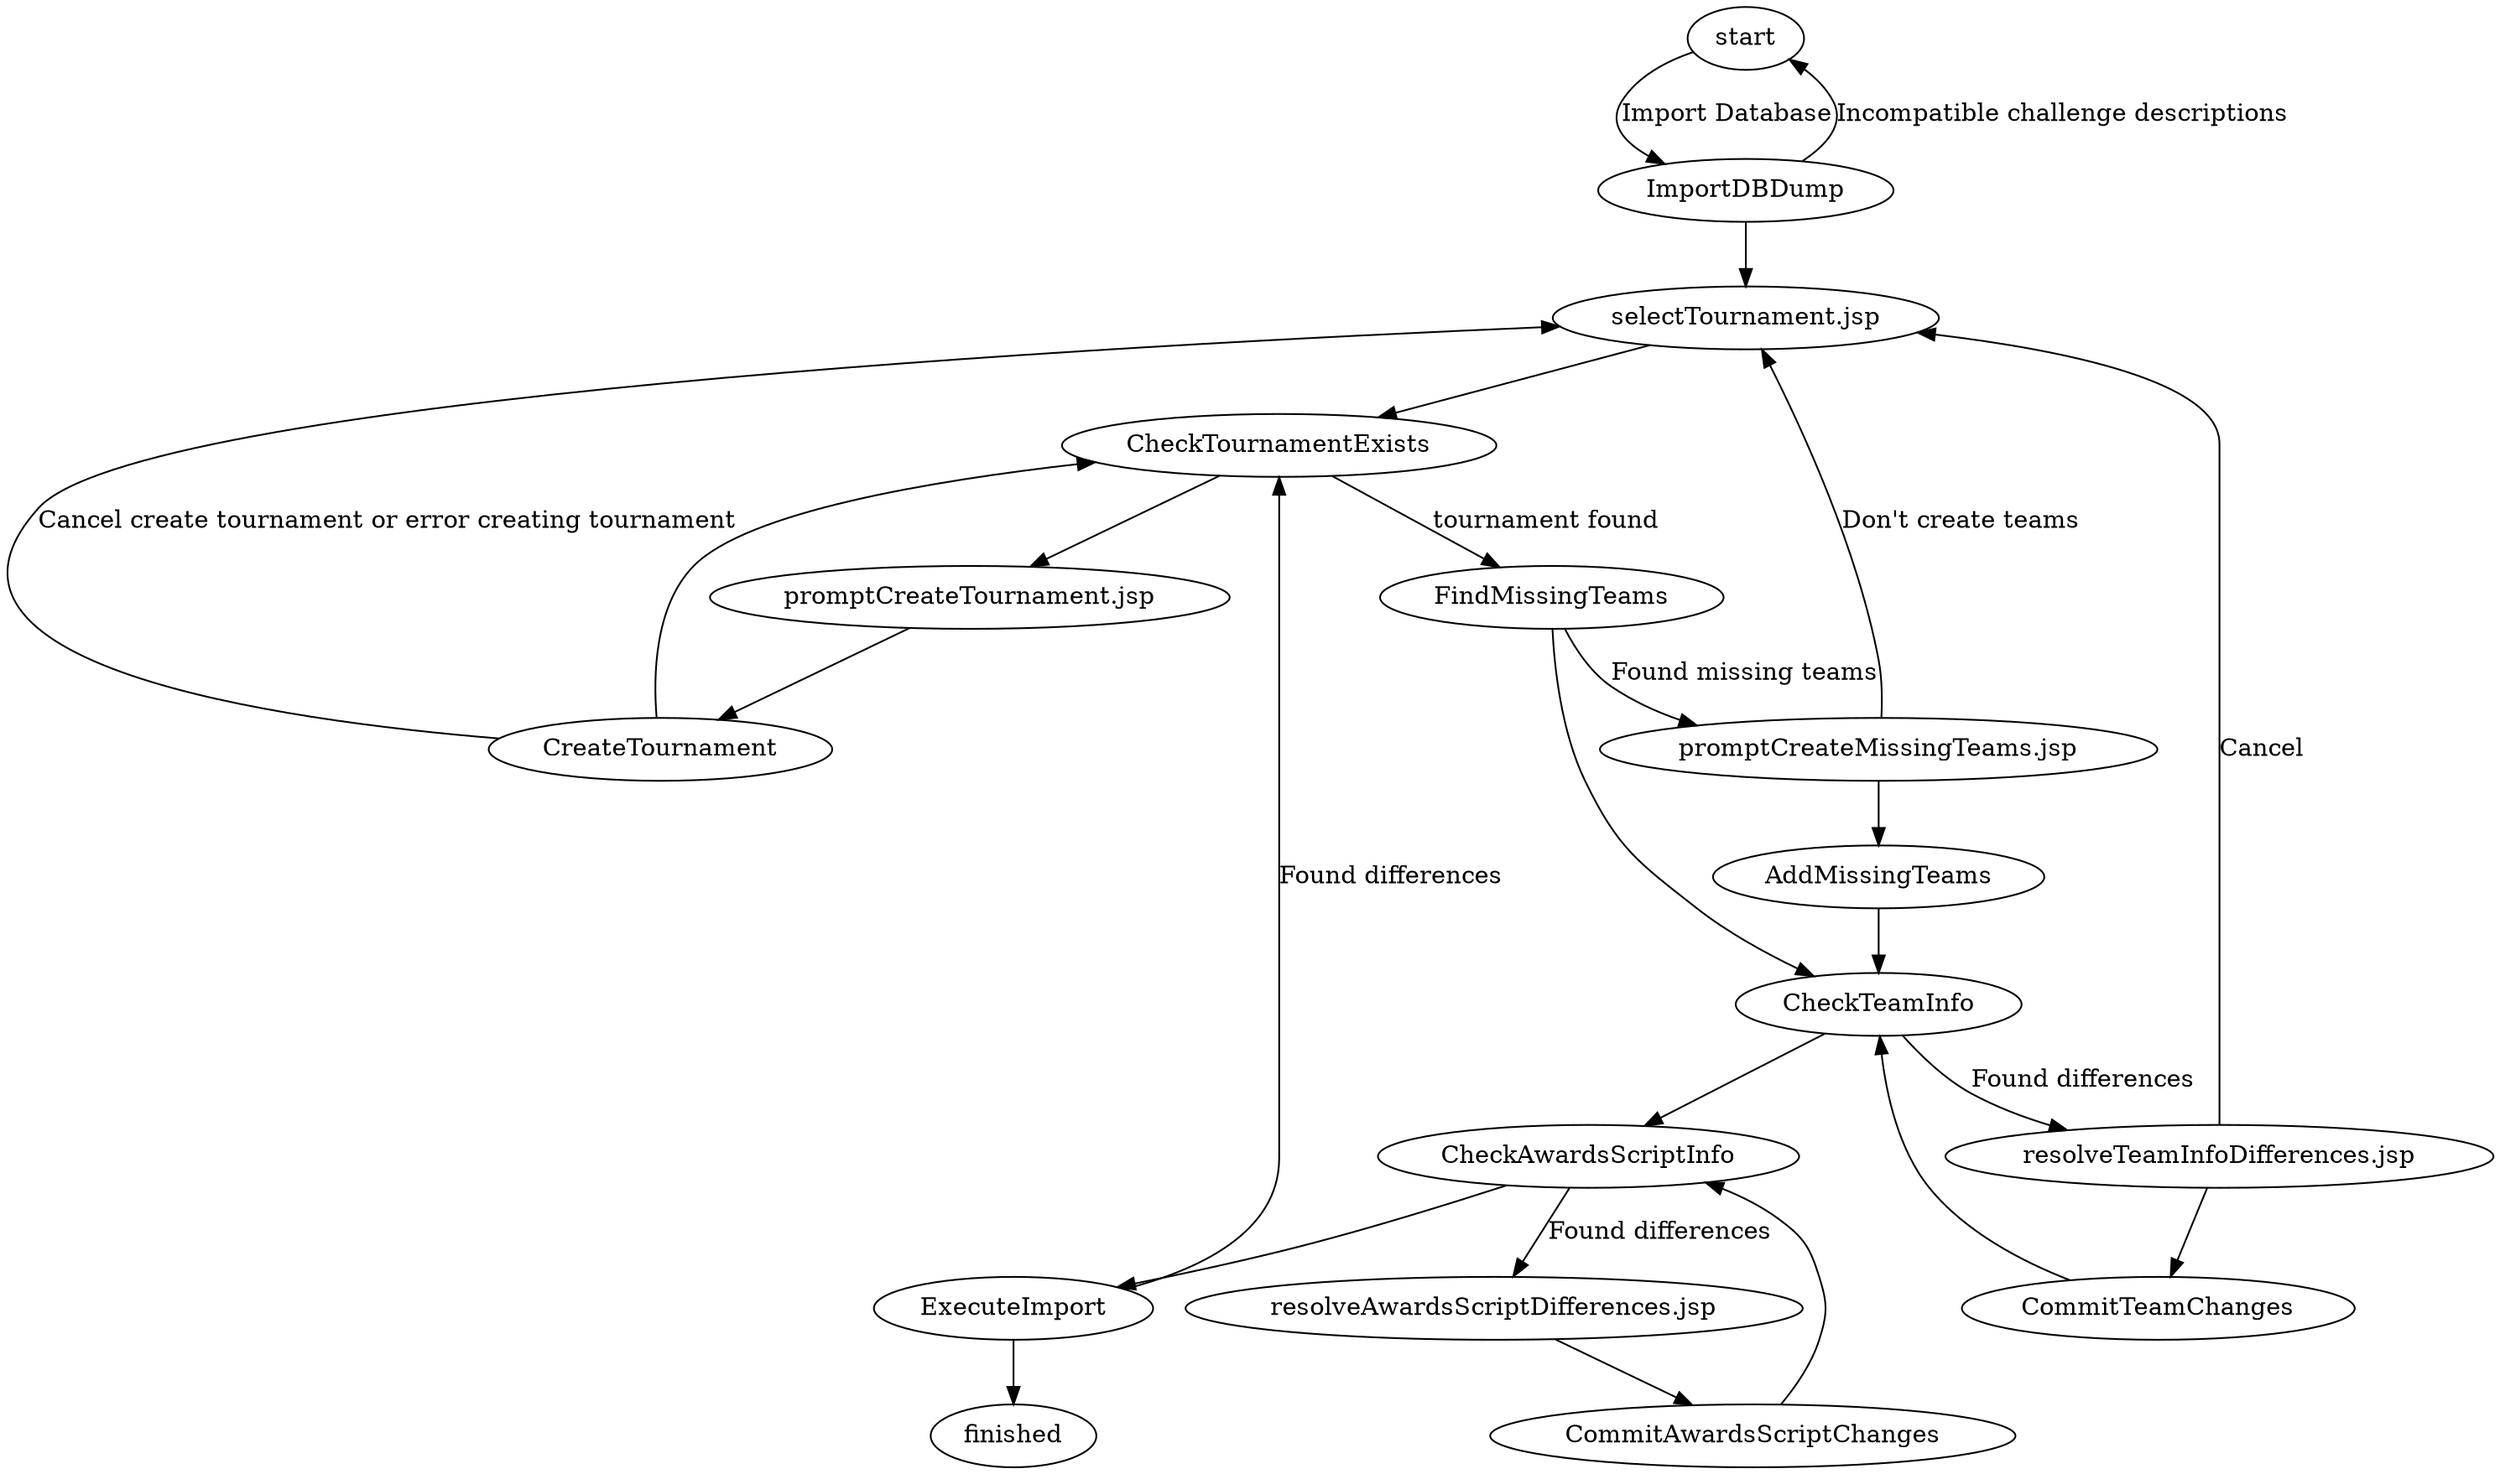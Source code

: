 digraph import_database {

"start" -> ImportDBDump [label="Import Database"];

ImportDBDump -> "selectTournament.jsp";

ImportDBDump -> "start" [label="Incompatible challenge descriptions"]

"selectTournament.jsp" -> CheckTournamentExists;

CheckTournamentExists -> "promptCreateTournament.jsp";

CheckTournamentExists -> FindMissingTeams [label="tournament found"];

"promptCreateTournament.jsp" -> CreateTournament;

CreateTournament -> "selectTournament.jsp" [label="Cancel create tournament or error creating tournament"];

CreateTournament -> CheckTournamentExists;

FindMissingTeams -> CheckTeamInfo;

FindMissingTeams -> "promptCreateMissingTeams.jsp" [label="Found missing teams"];

"promptCreateMissingTeams.jsp" -> AddMissingTeams;

"promptCreateMissingTeams.jsp" -> "selectTournament.jsp" [label="Don't create teams"];

AddMissingTeams -> CheckTeamInfo;

CheckTeamInfo -> CheckAwardsScriptInfo;

CheckTeamInfo -> "resolveTeamInfoDifferences.jsp" [label="Found differences"];

"resolveTeamInfoDifferences.jsp" -> CommitTeamChanges;

"resolveTeamInfoDifferences.jsp" -> "selectTournament.jsp" [label="Cancel"];

CommitTeamChanges -> CheckTeamInfo;

CheckAwardsScriptInfo -> "resolveAwardsScriptDifferences.jsp" [label="Found differences"];

CheckAwardsScriptInfo -> ExecuteImport;

"resolveAwardsScriptDifferences.jsp" -> CommitAwardsScriptChanges;

CommitAwardsScriptChanges -> CheckAwardsScriptInfo;

ExecuteImport -> CheckTournamentExists [label="Found differences"];

ExecuteImport -> "finished";

}

